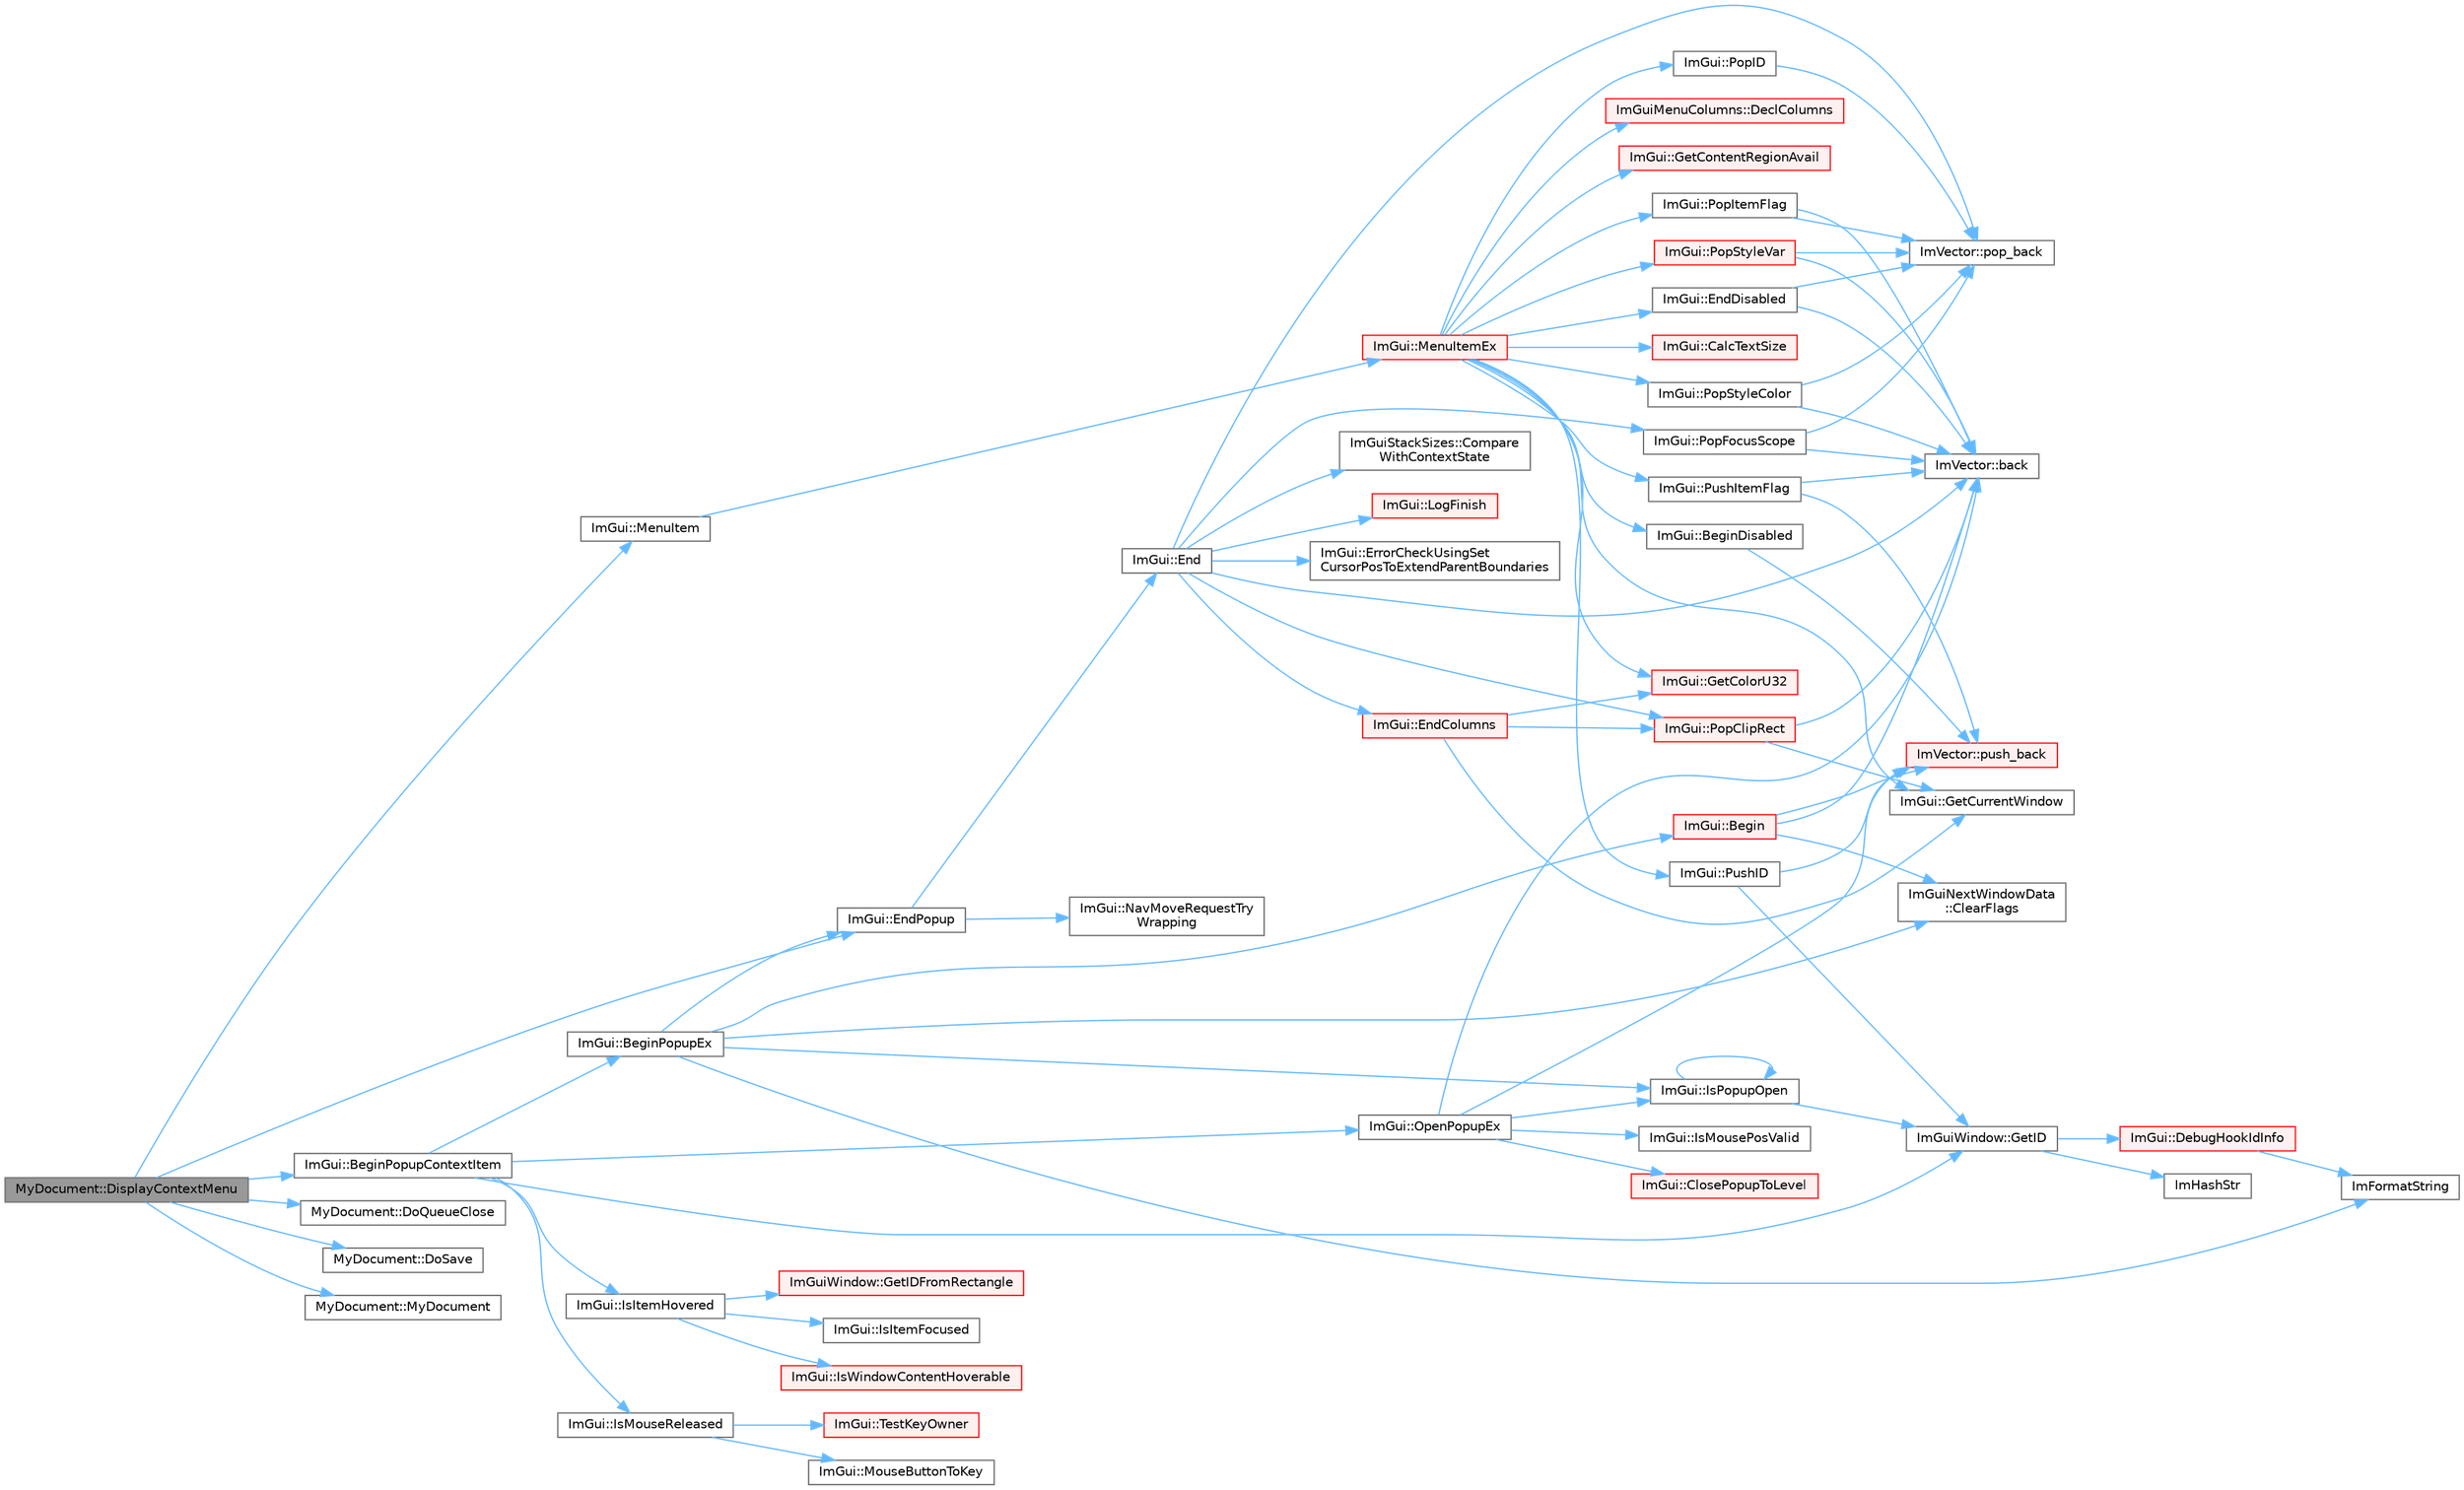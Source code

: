 digraph "MyDocument::DisplayContextMenu"
{
 // LATEX_PDF_SIZE
  bgcolor="transparent";
  edge [fontname=Helvetica,fontsize=10,labelfontname=Helvetica,labelfontsize=10];
  node [fontname=Helvetica,fontsize=10,shape=box,height=0.2,width=0.4];
  rankdir="LR";
  Node1 [id="Node000001",label="MyDocument::DisplayContextMenu",height=0.2,width=0.4,color="gray40", fillcolor="grey60", style="filled", fontcolor="black",tooltip=" "];
  Node1 -> Node2 [id="edge1_Node000001_Node000002",color="steelblue1",style="solid",tooltip=" "];
  Node2 [id="Node000002",label="ImGui::BeginPopupContextItem",height=0.2,width=0.4,color="grey40", fillcolor="white", style="filled",URL="$namespace_im_gui.html#a440894c8c00495d5cc01529f4504fca9",tooltip=" "];
  Node2 -> Node3 [id="edge2_Node000002_Node000003",color="steelblue1",style="solid",tooltip=" "];
  Node3 [id="Node000003",label="ImGui::BeginPopupEx",height=0.2,width=0.4,color="grey40", fillcolor="white", style="filled",URL="$namespace_im_gui.html#a89da3a22300e8293257b6cfdf1b83b7a",tooltip=" "];
  Node3 -> Node4 [id="edge3_Node000003_Node000004",color="steelblue1",style="solid",tooltip=" "];
  Node4 [id="Node000004",label="ImGui::Begin",height=0.2,width=0.4,color="red", fillcolor="#FFF0F0", style="filled",URL="$namespace_im_gui.html#a581e58db0bc930bafa4a5d23093a2b99",tooltip=" "];
  Node4 -> Node6 [id="edge4_Node000004_Node000006",color="steelblue1",style="solid",tooltip=" "];
  Node6 [id="Node000006",label="ImVector::back",height=0.2,width=0.4,color="grey40", fillcolor="white", style="filled",URL="$struct_im_vector.html#a2d80e87e81b1b01143c8d8be93e6fde1",tooltip=" "];
  Node4 -> Node7 [id="edge5_Node000004_Node000007",color="steelblue1",style="solid",tooltip=" "];
  Node7 [id="Node000007",label="ImGuiNextWindowData\l::ClearFlags",height=0.2,width=0.4,color="grey40", fillcolor="white", style="filled",URL="$struct_im_gui_next_window_data.html#a9543431fafe3d0627fdecc5fa839487c",tooltip=" "];
  Node4 -> Node58 [id="edge6_Node000004_Node000058",color="steelblue1",style="solid",tooltip=" "];
  Node58 [id="Node000058",label="ImVector::push_back",height=0.2,width=0.4,color="red", fillcolor="#FFF0F0", style="filled",URL="$struct_im_vector.html#aab5df48e0711a48bd12f3206e08c4108",tooltip=" "];
  Node3 -> Node7 [id="edge7_Node000003_Node000007",color="steelblue1",style="solid",tooltip=" "];
  Node3 -> Node95 [id="edge8_Node000003_Node000095",color="steelblue1",style="solid",tooltip=" "];
  Node95 [id="Node000095",label="ImGui::EndPopup",height=0.2,width=0.4,color="grey40", fillcolor="white", style="filled",URL="$namespace_im_gui.html#aa6a9b5696f2ea7eed7683425fc77b8f2",tooltip=" "];
  Node95 -> Node96 [id="edge9_Node000095_Node000096",color="steelblue1",style="solid",tooltip=" "];
  Node96 [id="Node000096",label="ImGui::End",height=0.2,width=0.4,color="grey40", fillcolor="white", style="filled",URL="$namespace_im_gui.html#a5479d93794a004c67ceb6d13f37c8254",tooltip=" "];
  Node96 -> Node6 [id="edge10_Node000096_Node000006",color="steelblue1",style="solid",tooltip=" "];
  Node96 -> Node97 [id="edge11_Node000096_Node000097",color="steelblue1",style="solid",tooltip=" "];
  Node97 [id="Node000097",label="ImGuiStackSizes::Compare\lWithContextState",height=0.2,width=0.4,color="grey40", fillcolor="white", style="filled",URL="$struct_im_gui_stack_sizes.html#a800d27777904276582b3a6d8c2cab961",tooltip=" "];
  Node96 -> Node98 [id="edge12_Node000096_Node000098",color="steelblue1",style="solid",tooltip=" "];
  Node98 [id="Node000098",label="ImGui::EndColumns",height=0.2,width=0.4,color="red", fillcolor="#FFF0F0", style="filled",URL="$namespace_im_gui.html#af93bed3bce5475fe4d525d744f16aa20",tooltip=" "];
  Node98 -> Node100 [id="edge13_Node000098_Node000100",color="steelblue1",style="solid",tooltip=" "];
  Node100 [id="Node000100",label="ImGui::GetColorU32",height=0.2,width=0.4,color="red", fillcolor="#FFF0F0", style="filled",URL="$namespace_im_gui.html#a0de2d9bd347d9866511eb8d014e62556",tooltip=" "];
  Node98 -> Node76 [id="edge14_Node000098_Node000076",color="steelblue1",style="solid",tooltip=" "];
  Node76 [id="Node000076",label="ImGui::GetCurrentWindow",height=0.2,width=0.4,color="grey40", fillcolor="white", style="filled",URL="$namespace_im_gui.html#ac452417b5004ca16a814a72cff153526",tooltip=" "];
  Node98 -> Node122 [id="edge15_Node000098_Node000122",color="steelblue1",style="solid",tooltip=" "];
  Node122 [id="Node000122",label="ImGui::PopClipRect",height=0.2,width=0.4,color="red", fillcolor="#FFF0F0", style="filled",URL="$namespace_im_gui.html#aef1c8a6e5a3c70cb10d03d2a2a66dfd8",tooltip=" "];
  Node122 -> Node6 [id="edge16_Node000122_Node000006",color="steelblue1",style="solid",tooltip=" "];
  Node122 -> Node76 [id="edge17_Node000122_Node000076",color="steelblue1",style="solid",tooltip=" "];
  Node96 -> Node127 [id="edge18_Node000096_Node000127",color="steelblue1",style="solid",tooltip=" "];
  Node127 [id="Node000127",label="ImGui::ErrorCheckUsingSet\lCursorPosToExtendParentBoundaries",height=0.2,width=0.4,color="grey40", fillcolor="white", style="filled",URL="$namespace_im_gui.html#ad5832500c14abd9e76e376b82701385b",tooltip=" "];
  Node96 -> Node128 [id="edge19_Node000096_Node000128",color="steelblue1",style="solid",tooltip=" "];
  Node128 [id="Node000128",label="ImGui::LogFinish",height=0.2,width=0.4,color="red", fillcolor="#FFF0F0", style="filled",URL="$namespace_im_gui.html#a2ebcd048d1ca025fb972e1c2e920e3f3",tooltip=" "];
  Node96 -> Node110 [id="edge20_Node000096_Node000110",color="steelblue1",style="solid",tooltip=" "];
  Node110 [id="Node000110",label="ImVector::pop_back",height=0.2,width=0.4,color="grey40", fillcolor="white", style="filled",URL="$struct_im_vector.html#a3db7ce62d3c429effdb893fbf7148c1c",tooltip=" "];
  Node96 -> Node122 [id="edge21_Node000096_Node000122",color="steelblue1",style="solid",tooltip=" "];
  Node96 -> Node136 [id="edge22_Node000096_Node000136",color="steelblue1",style="solid",tooltip=" "];
  Node136 [id="Node000136",label="ImGui::PopFocusScope",height=0.2,width=0.4,color="grey40", fillcolor="white", style="filled",URL="$namespace_im_gui.html#a660bc1ff7f6d971fc4b4236e87409b38",tooltip=" "];
  Node136 -> Node6 [id="edge23_Node000136_Node000006",color="steelblue1",style="solid",tooltip=" "];
  Node136 -> Node110 [id="edge24_Node000136_Node000110",color="steelblue1",style="solid",tooltip=" "];
  Node95 -> Node137 [id="edge25_Node000095_Node000137",color="steelblue1",style="solid",tooltip=" "];
  Node137 [id="Node000137",label="ImGui::NavMoveRequestTry\lWrapping",height=0.2,width=0.4,color="grey40", fillcolor="white", style="filled",URL="$namespace_im_gui.html#a95a9a1a5411cccb918fc29a0b0d3f953",tooltip=" "];
  Node3 -> Node108 [id="edge26_Node000003_Node000108",color="steelblue1",style="solid",tooltip=" "];
  Node108 [id="Node000108",label="ImFormatString",height=0.2,width=0.4,color="grey40", fillcolor="white", style="filled",URL="$imgui_8cpp.html#a75ccaf7d676b1f567ba888ae42ac3809",tooltip=" "];
  Node3 -> Node138 [id="edge27_Node000003_Node000138",color="steelblue1",style="solid",tooltip=" "];
  Node138 [id="Node000138",label="ImGui::IsPopupOpen",height=0.2,width=0.4,color="grey40", fillcolor="white", style="filled",URL="$namespace_im_gui.html#a0e351145d0936e79948094166757712e",tooltip=" "];
  Node138 -> Node106 [id="edge28_Node000138_Node000106",color="steelblue1",style="solid",tooltip=" "];
  Node106 [id="Node000106",label="ImGuiWindow::GetID",height=0.2,width=0.4,color="grey40", fillcolor="white", style="filled",URL="$struct_im_gui_window.html#a66400a63bc0b54d7d29e08d1b1b1a42b",tooltip=" "];
  Node106 -> Node107 [id="edge29_Node000106_Node000107",color="steelblue1",style="solid",tooltip=" "];
  Node107 [id="Node000107",label="ImGui::DebugHookIdInfo",height=0.2,width=0.4,color="red", fillcolor="#FFF0F0", style="filled",URL="$namespace_im_gui.html#a5487269f4cb9fb809fd3e797411ed2d7",tooltip=" "];
  Node107 -> Node108 [id="edge30_Node000107_Node000108",color="steelblue1",style="solid",tooltip=" "];
  Node106 -> Node38 [id="edge31_Node000106_Node000038",color="steelblue1",style="solid",tooltip=" "];
  Node38 [id="Node000038",label="ImHashStr",height=0.2,width=0.4,color="grey40", fillcolor="white", style="filled",URL="$imgui_8cpp.html#ab6659b5d67f7a3369e099ce890e12223",tooltip=" "];
  Node138 -> Node138 [id="edge32_Node000138_Node000138",color="steelblue1",style="solid",tooltip=" "];
  Node2 -> Node106 [id="edge33_Node000002_Node000106",color="steelblue1",style="solid",tooltip=" "];
  Node2 -> Node139 [id="edge34_Node000002_Node000139",color="steelblue1",style="solid",tooltip=" "];
  Node139 [id="Node000139",label="ImGui::IsItemHovered",height=0.2,width=0.4,color="grey40", fillcolor="white", style="filled",URL="$namespace_im_gui.html#ac9a400eff3a9561d95e80486c52a660b",tooltip=" "];
  Node139 -> Node140 [id="edge35_Node000139_Node000140",color="steelblue1",style="solid",tooltip=" "];
  Node140 [id="Node000140",label="ImGuiWindow::GetIDFromRectangle",height=0.2,width=0.4,color="red", fillcolor="#FFF0F0", style="filled",URL="$struct_im_gui_window.html#a44931b6e73248930490d2c89377a8233",tooltip=" "];
  Node139 -> Node143 [id="edge36_Node000139_Node000143",color="steelblue1",style="solid",tooltip=" "];
  Node143 [id="Node000143",label="ImGui::IsItemFocused",height=0.2,width=0.4,color="grey40", fillcolor="white", style="filled",URL="$namespace_im_gui.html#add3290865a67327258c3a32b695adb28",tooltip=" "];
  Node139 -> Node144 [id="edge37_Node000139_Node000144",color="steelblue1",style="solid",tooltip=" "];
  Node144 [id="Node000144",label="ImGui::IsWindowContentHoverable",height=0.2,width=0.4,color="red", fillcolor="#FFF0F0", style="filled",URL="$namespace_im_gui.html#ab3095c274afa3c3d73e1d5cae190f469",tooltip=" "];
  Node2 -> Node145 [id="edge38_Node000002_Node000145",color="steelblue1",style="solid",tooltip=" "];
  Node145 [id="Node000145",label="ImGui::IsMouseReleased",height=0.2,width=0.4,color="grey40", fillcolor="white", style="filled",URL="$namespace_im_gui.html#ae53a0c1818d2804e3b1331f0c1777434",tooltip=" "];
  Node145 -> Node146 [id="edge39_Node000145_Node000146",color="steelblue1",style="solid",tooltip=" "];
  Node146 [id="Node000146",label="ImGui::MouseButtonToKey",height=0.2,width=0.4,color="grey40", fillcolor="white", style="filled",URL="$namespace_im_gui.html#a25689086f813c9714c4bbd4e3d5e669c",tooltip=" "];
  Node145 -> Node147 [id="edge40_Node000145_Node000147",color="steelblue1",style="solid",tooltip=" "];
  Node147 [id="Node000147",label="ImGui::TestKeyOwner",height=0.2,width=0.4,color="red", fillcolor="#FFF0F0", style="filled",URL="$namespace_im_gui.html#ad12c5be2f1c691e4e6656524248824fb",tooltip=" "];
  Node2 -> Node152 [id="edge41_Node000002_Node000152",color="steelblue1",style="solid",tooltip=" "];
  Node152 [id="Node000152",label="ImGui::OpenPopupEx",height=0.2,width=0.4,color="grey40", fillcolor="white", style="filled",URL="$namespace_im_gui.html#ac1570338b44e1f1311055db7ae41c47b",tooltip=" "];
  Node152 -> Node6 [id="edge42_Node000152_Node000006",color="steelblue1",style="solid",tooltip=" "];
  Node152 -> Node53 [id="edge43_Node000152_Node000053",color="steelblue1",style="solid",tooltip=" "];
  Node53 [id="Node000053",label="ImGui::ClosePopupToLevel",height=0.2,width=0.4,color="red", fillcolor="#FFF0F0", style="filled",URL="$namespace_im_gui.html#a0be705dc533a62387dc39ec5c276d2a0",tooltip=" "];
  Node152 -> Node153 [id="edge44_Node000152_Node000153",color="steelblue1",style="solid",tooltip=" "];
  Node153 [id="Node000153",label="ImGui::IsMousePosValid",height=0.2,width=0.4,color="grey40", fillcolor="white", style="filled",URL="$namespace_im_gui.html#a22d482190e8f549d5904aded1c6f7778",tooltip=" "];
  Node152 -> Node138 [id="edge45_Node000152_Node000138",color="steelblue1",style="solid",tooltip=" "];
  Node152 -> Node58 [id="edge46_Node000152_Node000058",color="steelblue1",style="solid",tooltip=" "];
  Node1 -> Node154 [id="edge47_Node000001_Node000154",color="steelblue1",style="solid",tooltip=" "];
  Node154 [id="Node000154",label="MyDocument::DoQueueClose",height=0.2,width=0.4,color="grey40", fillcolor="white", style="filled",URL="$struct_my_document.html#a2bfae8f35fd62dbad792c7b5d52059b9",tooltip=" "];
  Node1 -> Node155 [id="edge48_Node000001_Node000155",color="steelblue1",style="solid",tooltip=" "];
  Node155 [id="Node000155",label="MyDocument::DoSave",height=0.2,width=0.4,color="grey40", fillcolor="white", style="filled",URL="$struct_my_document.html#a95b8cc478b59e5fc70a187e990506668",tooltip=" "];
  Node1 -> Node95 [id="edge49_Node000001_Node000095",color="steelblue1",style="solid",tooltip=" "];
  Node1 -> Node156 [id="edge50_Node000001_Node000156",color="steelblue1",style="solid",tooltip=" "];
  Node156 [id="Node000156",label="ImGui::MenuItem",height=0.2,width=0.4,color="grey40", fillcolor="white", style="filled",URL="$namespace_im_gui.html#aa1bae511ca47478998693a9d8c84f2e6",tooltip=" "];
  Node156 -> Node157 [id="edge51_Node000156_Node000157",color="steelblue1",style="solid",tooltip=" "];
  Node157 [id="Node000157",label="ImGui::MenuItemEx",height=0.2,width=0.4,color="red", fillcolor="#FFF0F0", style="filled",URL="$namespace_im_gui.html#ab5e6e4c78805615fb4d26d4918031f9c",tooltip=" "];
  Node157 -> Node158 [id="edge52_Node000157_Node000158",color="steelblue1",style="solid",tooltip=" "];
  Node158 [id="Node000158",label="ImGui::BeginDisabled",height=0.2,width=0.4,color="grey40", fillcolor="white", style="filled",URL="$namespace_im_gui.html#ae90e9a26f01d0d45f6bf7ca720d170d1",tooltip=" "];
  Node158 -> Node58 [id="edge53_Node000158_Node000058",color="steelblue1",style="solid",tooltip=" "];
  Node157 -> Node159 [id="edge54_Node000157_Node000159",color="steelblue1",style="solid",tooltip=" "];
  Node159 [id="Node000159",label="ImGui::CalcTextSize",height=0.2,width=0.4,color="red", fillcolor="#FFF0F0", style="filled",URL="$namespace_im_gui.html#a848b9db6cc4a186751c0ecebcaadc33b",tooltip=" "];
  Node157 -> Node164 [id="edge55_Node000157_Node000164",color="steelblue1",style="solid",tooltip=" "];
  Node164 [id="Node000164",label="ImGuiMenuColumns::DeclColumns",height=0.2,width=0.4,color="red", fillcolor="#FFF0F0", style="filled",URL="$struct_im_gui_menu_columns.html#a85fedb03fec0c73555220b74ceaa2bb8",tooltip=" "];
  Node157 -> Node165 [id="edge56_Node000157_Node000165",color="steelblue1",style="solid",tooltip=" "];
  Node165 [id="Node000165",label="ImGui::EndDisabled",height=0.2,width=0.4,color="grey40", fillcolor="white", style="filled",URL="$namespace_im_gui.html#a9e6088c6c690ddff1302b6e42b380733",tooltip=" "];
  Node165 -> Node6 [id="edge57_Node000165_Node000006",color="steelblue1",style="solid",tooltip=" "];
  Node165 -> Node110 [id="edge58_Node000165_Node000110",color="steelblue1",style="solid",tooltip=" "];
  Node157 -> Node100 [id="edge59_Node000157_Node000100",color="steelblue1",style="solid",tooltip=" "];
  Node157 -> Node166 [id="edge60_Node000157_Node000166",color="steelblue1",style="solid",tooltip=" "];
  Node166 [id="Node000166",label="ImGui::GetContentRegionAvail",height=0.2,width=0.4,color="red", fillcolor="#FFF0F0", style="filled",URL="$namespace_im_gui.html#a410c8e19b2fea8b52746ca11b3930301",tooltip=" "];
  Node157 -> Node76 [id="edge61_Node000157_Node000076",color="steelblue1",style="solid",tooltip=" "];
  Node157 -> Node109 [id="edge62_Node000157_Node000109",color="steelblue1",style="solid",tooltip=" "];
  Node109 [id="Node000109",label="ImGui::PopID",height=0.2,width=0.4,color="grey40", fillcolor="white", style="filled",URL="$namespace_im_gui.html#aba0b2d8f890a5d435ae43d0c4a2d4dd1",tooltip=" "];
  Node109 -> Node110 [id="edge63_Node000109_Node000110",color="steelblue1",style="solid",tooltip=" "];
  Node157 -> Node168 [id="edge64_Node000157_Node000168",color="steelblue1",style="solid",tooltip=" "];
  Node168 [id="Node000168",label="ImGui::PopItemFlag",height=0.2,width=0.4,color="grey40", fillcolor="white", style="filled",URL="$namespace_im_gui.html#aa93281155e1dd23715dbd384e91edc6b",tooltip=" "];
  Node168 -> Node6 [id="edge65_Node000168_Node000006",color="steelblue1",style="solid",tooltip=" "];
  Node168 -> Node110 [id="edge66_Node000168_Node000110",color="steelblue1",style="solid",tooltip=" "];
  Node157 -> Node169 [id="edge67_Node000157_Node000169",color="steelblue1",style="solid",tooltip=" "];
  Node169 [id="Node000169",label="ImGui::PopStyleColor",height=0.2,width=0.4,color="grey40", fillcolor="white", style="filled",URL="$namespace_im_gui.html#a9795f730b4043a98b6254738d86efcdc",tooltip=" "];
  Node169 -> Node6 [id="edge68_Node000169_Node000006",color="steelblue1",style="solid",tooltip=" "];
  Node169 -> Node110 [id="edge69_Node000169_Node000110",color="steelblue1",style="solid",tooltip=" "];
  Node157 -> Node170 [id="edge70_Node000157_Node000170",color="steelblue1",style="solid",tooltip=" "];
  Node170 [id="Node000170",label="ImGui::PopStyleVar",height=0.2,width=0.4,color="red", fillcolor="#FFF0F0", style="filled",URL="$namespace_im_gui.html#a14116e57d81e326adef2a702e65781d4",tooltip=" "];
  Node170 -> Node6 [id="edge71_Node000170_Node000006",color="steelblue1",style="solid",tooltip=" "];
  Node170 -> Node110 [id="edge72_Node000170_Node000110",color="steelblue1",style="solid",tooltip=" "];
  Node157 -> Node111 [id="edge73_Node000157_Node000111",color="steelblue1",style="solid",tooltip=" "];
  Node111 [id="Node000111",label="ImGui::PushID",height=0.2,width=0.4,color="grey40", fillcolor="white", style="filled",URL="$namespace_im_gui.html#a27a8533605dc5b8cabf161bf7715bbde",tooltip=" "];
  Node111 -> Node106 [id="edge74_Node000111_Node000106",color="steelblue1",style="solid",tooltip=" "];
  Node111 -> Node58 [id="edge75_Node000111_Node000058",color="steelblue1",style="solid",tooltip=" "];
  Node157 -> Node173 [id="edge76_Node000157_Node000173",color="steelblue1",style="solid",tooltip=" "];
  Node173 [id="Node000173",label="ImGui::PushItemFlag",height=0.2,width=0.4,color="grey40", fillcolor="white", style="filled",URL="$namespace_im_gui.html#ac7301f6378333f6d17f47823eed9e00a",tooltip=" "];
  Node173 -> Node6 [id="edge77_Node000173_Node000006",color="steelblue1",style="solid",tooltip=" "];
  Node173 -> Node58 [id="edge78_Node000173_Node000058",color="steelblue1",style="solid",tooltip=" "];
  Node1 -> Node201 [id="edge79_Node000001_Node000201",color="steelblue1",style="solid",tooltip=" "];
  Node201 [id="Node000201",label="MyDocument::MyDocument",height=0.2,width=0.4,color="grey40", fillcolor="white", style="filled",URL="$struct_my_document.html#a8fa9b646d5e545976cbbe06e010370bc",tooltip=" "];
}
